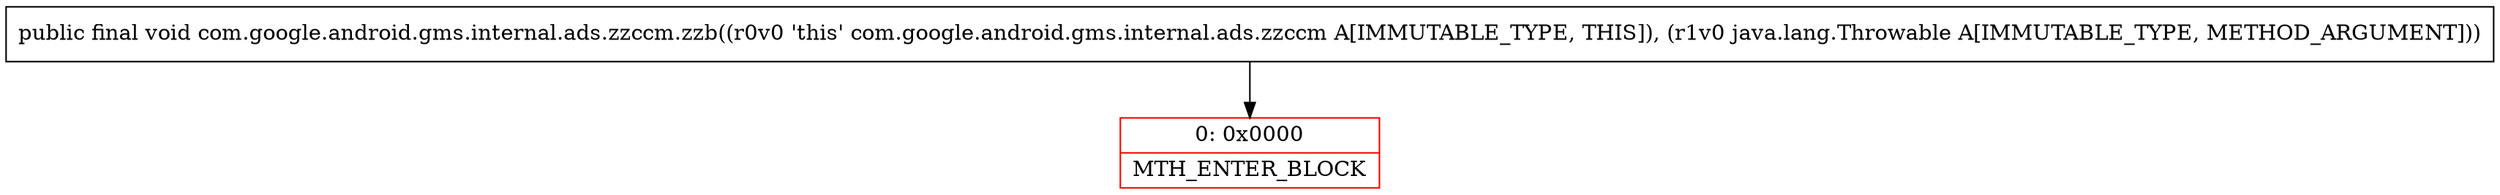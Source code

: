digraph "CFG forcom.google.android.gms.internal.ads.zzccm.zzb(Ljava\/lang\/Throwable;)V" {
subgraph cluster_Region_565080054 {
label = "R(0)";
node [shape=record,color=blue];
}
Node_0 [shape=record,color=red,label="{0\:\ 0x0000|MTH_ENTER_BLOCK\l}"];
MethodNode[shape=record,label="{public final void com.google.android.gms.internal.ads.zzccm.zzb((r0v0 'this' com.google.android.gms.internal.ads.zzccm A[IMMUTABLE_TYPE, THIS]), (r1v0 java.lang.Throwable A[IMMUTABLE_TYPE, METHOD_ARGUMENT])) }"];
MethodNode -> Node_0;
}

